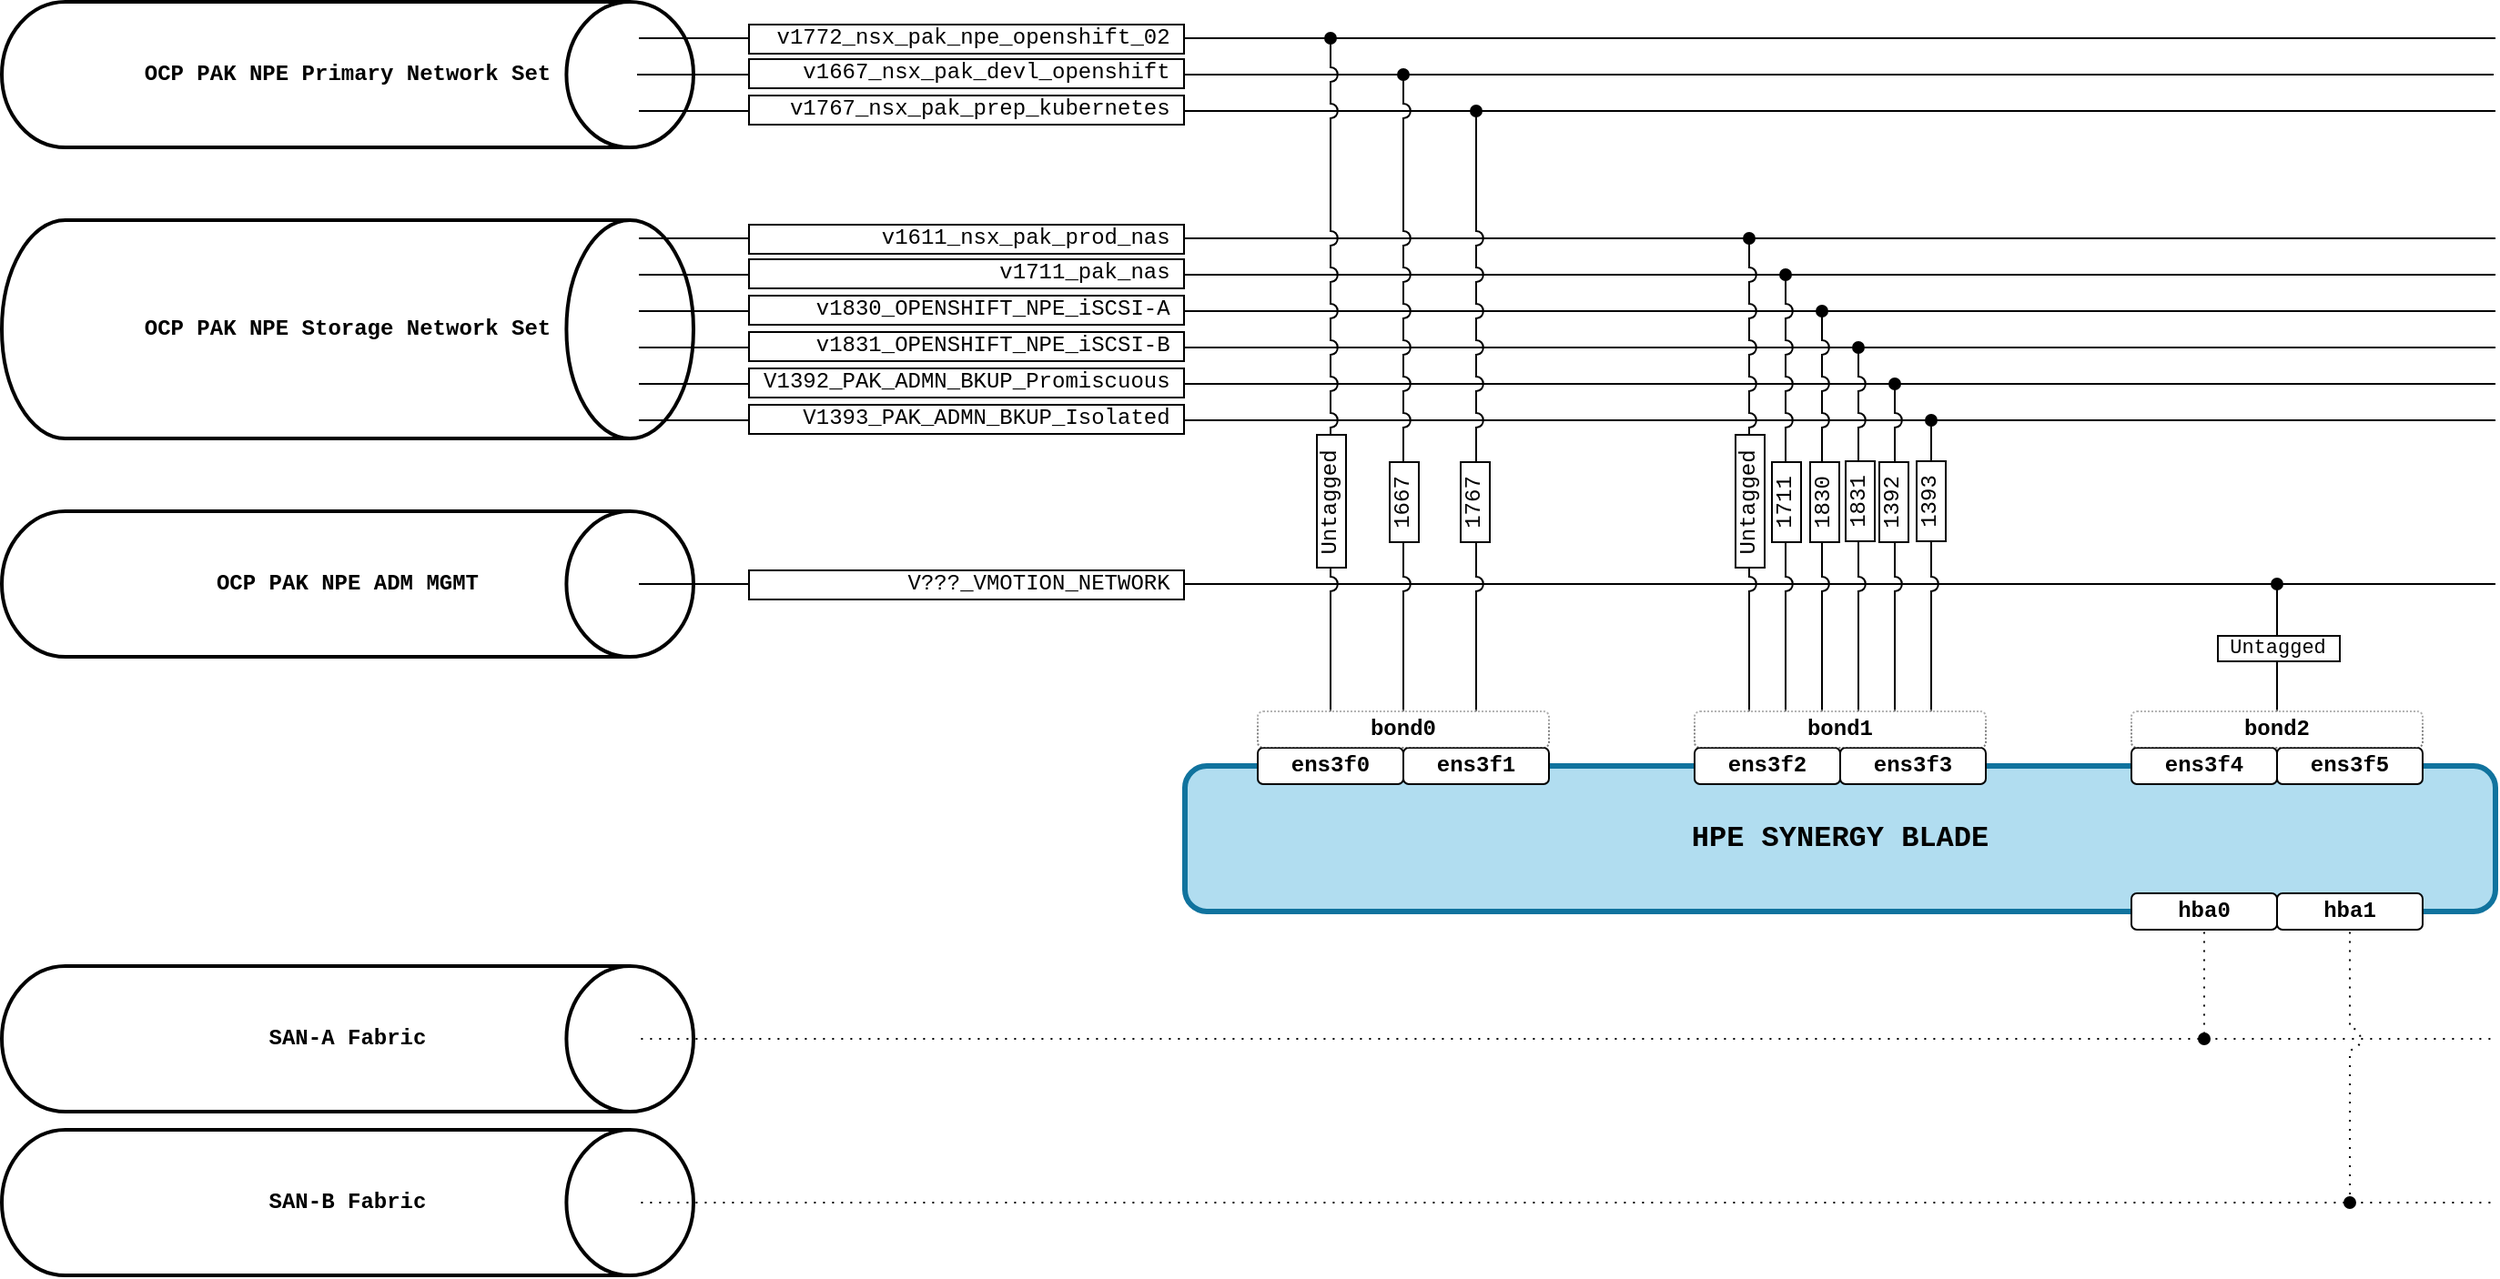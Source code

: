 <mxfile version="27.2.0">
  <diagram name="Page-1" id="nBz9LH9-IEHwwVWOcd3V">
    <mxGraphModel dx="2193" dy="1932" grid="1" gridSize="10" guides="0" tooltips="1" connect="1" arrows="1" fold="1" page="1" pageScale="1" pageWidth="1654" pageHeight="1169" math="0" shadow="0">
      <root>
        <mxCell id="0" />
        <mxCell id="1" parent="0" />
        <mxCell id="daVzyOdjmqYcSzeQDN5u-74" value="SAN-A Fabric" style="strokeWidth=2;html=1;shape=mxgraph.flowchart.direct_data;whiteSpace=wrap;align=center;fontFamily=Courier New;fillColor=light-dark(#FFFFFF,#8A2BE2);fontStyle=1" parent="1" vertex="1">
          <mxGeometry x="-1510" y="-430" width="380" height="80" as="geometry" />
        </mxCell>
        <mxCell id="daVzyOdjmqYcSzeQDN5u-75" value="" style="endArrow=none;html=1;rounded=0;strokeWidth=1;fontFamily=Courier New;dashed=1;dashPattern=1 4;flowAnimation=1;flowAnimationDuration=2000;strokeColor=light-dark(#000000,#808080);" parent="1" edge="1">
          <mxGeometry width="50" height="50" relative="1" as="geometry">
            <mxPoint x="-1160" y="-390" as="sourcePoint" />
            <mxPoint x="-140" y="-390" as="targetPoint" />
          </mxGeometry>
        </mxCell>
        <mxCell id="daVzyOdjmqYcSzeQDN5u-77" value="SAN-B Fabric" style="strokeWidth=2;html=1;shape=mxgraph.flowchart.direct_data;whiteSpace=wrap;align=center;fontFamily=Courier New;fillColor=light-dark(#FFFFFF,#DC143C);fontStyle=1" parent="1" vertex="1">
          <mxGeometry x="-1510" y="-340" width="380" height="80" as="geometry" />
        </mxCell>
        <mxCell id="daVzyOdjmqYcSzeQDN5u-78" value="" style="endArrow=none;html=1;rounded=0;strokeWidth=1;fontFamily=Courier New;dashed=1;dashPattern=1 4;flowAnimation=1;flowAnimationDuration=2000;strokeColor=light-dark(#000000,#808080);" parent="1" edge="1">
          <mxGeometry width="50" height="50" relative="1" as="geometry">
            <mxPoint x="-1160" y="-300" as="sourcePoint" />
            <mxPoint x="-140" y="-300" as="targetPoint" />
          </mxGeometry>
        </mxCell>
        <mxCell id="daVzyOdjmqYcSzeQDN5u-6" value="OCP PAK NPE Primary Network Set" style="strokeWidth=2;html=1;shape=mxgraph.flowchart.direct_data;whiteSpace=wrap;align=center;fontFamily=Courier New;fillColor=light-dark(#FFFFFF,#007BFF);fontStyle=1" parent="1" vertex="1">
          <mxGeometry x="-1510" y="-960" width="380" height="80" as="geometry" />
        </mxCell>
        <mxCell id="daVzyOdjmqYcSzeQDN5u-3" value="" style="endArrow=none;html=1;rounded=0;strokeWidth=1;fontFamily=Courier New;strokeColor=light-dark(#000000,#808080);" parent="1" edge="1">
          <mxGeometry width="50" height="50" relative="1" as="geometry">
            <mxPoint x="-1160" y="-900" as="sourcePoint" />
            <mxPoint x="-140" y="-900" as="targetPoint" />
          </mxGeometry>
        </mxCell>
        <mxCell id="daVzyOdjmqYcSzeQDN5u-13" value="&amp;nbsp; &amp;nbsp;v1767_nsx_pak_prep_kubernetes&amp;nbsp;" style="edgeLabel;html=1;align=right;verticalAlign=middle;resizable=0;points=[];fontFamily=Courier New;labelPosition=left;verticalLabelPosition=middle;fontSize=12;labelBorderColor=default;" parent="daVzyOdjmqYcSzeQDN5u-3" vertex="1" connectable="0">
          <mxGeometry x="0.002" y="1" relative="1" as="geometry">
            <mxPoint x="-211" as="offset" />
          </mxGeometry>
        </mxCell>
        <mxCell id="daVzyOdjmqYcSzeQDN5u-7" value="" style="endArrow=none;html=1;rounded=0;strokeWidth=1;fontFamily=Courier New;strokeColor=light-dark(#000000,#808080);" parent="1" edge="1">
          <mxGeometry width="50" height="50" relative="1" as="geometry">
            <mxPoint x="-1161" y="-920" as="sourcePoint" />
            <mxPoint x="-141" y="-920" as="targetPoint" />
          </mxGeometry>
        </mxCell>
        <mxCell id="daVzyOdjmqYcSzeQDN5u-11" value="&amp;nbsp; &amp;nbsp; v1667_nsx_pak_devl_openshift&amp;nbsp;" style="edgeLabel;html=1;align=right;verticalAlign=middle;resizable=0;points=[];labelPosition=left;verticalLabelPosition=middle;fontFamily=Courier New;fontSize=12;labelBorderColor=default;" parent="daVzyOdjmqYcSzeQDN5u-7" vertex="1" connectable="0">
          <mxGeometry x="-0.021" y="1" relative="1" as="geometry">
            <mxPoint x="-198" as="offset" />
          </mxGeometry>
        </mxCell>
        <mxCell id="daVzyOdjmqYcSzeQDN5u-8" value="" style="endArrow=none;html=1;rounded=0;strokeWidth=1;fontFamily=Courier New;labelPosition=center;verticalLabelPosition=middle;align=center;verticalAlign=middle;flowAnimation=0;fixDash=0;flowAnimationDirection=normal;strokeColor=light-dark(#000000,#808080);" parent="1" edge="1">
          <mxGeometry width="50" height="50" relative="1" as="geometry">
            <mxPoint x="-1160" y="-940" as="sourcePoint" />
            <mxPoint x="-140" y="-940" as="targetPoint" />
          </mxGeometry>
        </mxCell>
        <mxCell id="daVzyOdjmqYcSzeQDN5u-10" value="&amp;nbsp; v1772_nsx_pak_npe_openshift_02&amp;nbsp;" style="edgeLabel;html=1;align=right;verticalAlign=middle;resizable=0;points=[];labelPosition=left;verticalLabelPosition=middle;fontFamily=Courier New;fontSize=12;labelBorderColor=default;" parent="daVzyOdjmqYcSzeQDN5u-8" vertex="1" connectable="0">
          <mxGeometry x="-0.047" y="3" relative="1" as="geometry">
            <mxPoint x="-186" y="3" as="offset" />
          </mxGeometry>
        </mxCell>
        <mxCell id="daVzyOdjmqYcSzeQDN5u-39" value="OCP PAK NPE Storage Network Set" style="strokeWidth=2;html=1;shape=mxgraph.flowchart.direct_data;whiteSpace=wrap;align=center;fontFamily=Courier New;fillColor=light-dark(#FFFFFF,#FF5722);fontStyle=1" parent="1" vertex="1">
          <mxGeometry x="-1510" y="-840" width="380" height="120" as="geometry" />
        </mxCell>
        <mxCell id="daVzyOdjmqYcSzeQDN5u-40" value="" style="endArrow=none;html=1;rounded=0;strokeWidth=1;fontFamily=Courier New;strokeColor=light-dark(#000000,#808080);" parent="1" edge="1">
          <mxGeometry width="50" height="50" relative="1" as="geometry">
            <mxPoint x="-1160" y="-790" as="sourcePoint" />
            <mxPoint x="-140" y="-790" as="targetPoint" />
          </mxGeometry>
        </mxCell>
        <mxCell id="daVzyOdjmqYcSzeQDN5u-41" value="&amp;nbsp; &amp;nbsp; &amp;nbsp;v1830_OPENSHIFT_NPE_iSCSI-A&amp;nbsp;" style="edgeLabel;html=1;align=right;verticalAlign=middle;resizable=0;points=[];fontFamily=Courier New;labelPosition=left;verticalLabelPosition=middle;fontSize=12;labelBorderColor=default;" parent="daVzyOdjmqYcSzeQDN5u-40" vertex="1" connectable="0">
          <mxGeometry x="0.002" y="1" relative="1" as="geometry">
            <mxPoint x="-211" as="offset" />
          </mxGeometry>
        </mxCell>
        <mxCell id="daVzyOdjmqYcSzeQDN5u-42" value="" style="endArrow=none;html=1;rounded=0;strokeWidth=1;fontFamily=Courier New;strokeColor=light-dark(#000000,#808080);" parent="1" edge="1">
          <mxGeometry width="50" height="50" relative="1" as="geometry">
            <mxPoint x="-1160" y="-810" as="sourcePoint" />
            <mxPoint x="-140" y="-810" as="targetPoint" />
          </mxGeometry>
        </mxCell>
        <mxCell id="daVzyOdjmqYcSzeQDN5u-43" value="&amp;nbsp; &amp;nbsp; &amp;nbsp; &amp;nbsp; &amp;nbsp; &amp;nbsp; &amp;nbsp; &amp;nbsp; &amp;nbsp; &amp;nbsp;v1711_pak_nas&amp;nbsp;" style="edgeLabel;html=1;align=right;verticalAlign=middle;resizable=0;points=[];labelPosition=left;verticalLabelPosition=middle;fontFamily=Courier New;fontSize=12;labelBorderColor=default;" parent="daVzyOdjmqYcSzeQDN5u-42" vertex="1" connectable="0">
          <mxGeometry x="-0.021" y="1" relative="1" as="geometry">
            <mxPoint x="-199" as="offset" />
          </mxGeometry>
        </mxCell>
        <mxCell id="daVzyOdjmqYcSzeQDN5u-44" value="" style="endArrow=none;html=1;rounded=0;strokeWidth=1;fontFamily=Courier New;strokeColor=light-dark(#000000,#808080);" parent="1" edge="1">
          <mxGeometry width="50" height="50" relative="1" as="geometry">
            <mxPoint x="-1160" y="-830" as="sourcePoint" />
            <mxPoint x="-140" y="-830" as="targetPoint" />
          </mxGeometry>
        </mxCell>
        <mxCell id="daVzyOdjmqYcSzeQDN5u-45" value="&amp;nbsp; &amp;nbsp; &amp;nbsp; &amp;nbsp; &amp;nbsp; v1611_nsx_pak_prod_nas&amp;nbsp;" style="edgeLabel;html=1;align=right;verticalAlign=middle;resizable=0;points=[];labelPosition=left;verticalLabelPosition=middle;fontFamily=Courier New;fontSize=12;labelBorderColor=default;" parent="daVzyOdjmqYcSzeQDN5u-44" vertex="1" connectable="0">
          <mxGeometry x="-0.047" y="3" relative="1" as="geometry">
            <mxPoint x="-186" y="3" as="offset" />
          </mxGeometry>
        </mxCell>
        <mxCell id="daVzyOdjmqYcSzeQDN5u-46" value="" style="endArrow=none;html=1;rounded=0;strokeWidth=1;fontFamily=Courier New;strokeColor=light-dark(#000000,#808080);" parent="1" edge="1">
          <mxGeometry width="50" height="50" relative="1" as="geometry">
            <mxPoint x="-1160" y="-770" as="sourcePoint" />
            <mxPoint x="-140" y="-770" as="targetPoint" />
          </mxGeometry>
        </mxCell>
        <mxCell id="daVzyOdjmqYcSzeQDN5u-47" value="&amp;nbsp; &amp;nbsp; &amp;nbsp;v1831_OPENSHIFT_NPE_iSCSI-B&amp;nbsp;" style="edgeLabel;html=1;align=right;verticalAlign=middle;resizable=0;points=[];fontFamily=Courier New;labelPosition=left;verticalLabelPosition=middle;fontSize=12;labelBorderColor=default;" parent="daVzyOdjmqYcSzeQDN5u-46" vertex="1" connectable="0">
          <mxGeometry x="0.002" y="1" relative="1" as="geometry">
            <mxPoint x="-211" as="offset" />
          </mxGeometry>
        </mxCell>
        <mxCell id="daVzyOdjmqYcSzeQDN5u-48" value="" style="endArrow=none;html=1;rounded=0;strokeWidth=1;fontFamily=Courier New;strokeColor=light-dark(#000000,#808080);" parent="1" edge="1">
          <mxGeometry width="50" height="50" relative="1" as="geometry">
            <mxPoint x="-1160" y="-750" as="sourcePoint" />
            <mxPoint x="-140" y="-750" as="targetPoint" />
          </mxGeometry>
        </mxCell>
        <mxCell id="daVzyOdjmqYcSzeQDN5u-49" value="&amp;nbsp;V1392_PAK_ADMN_BKUP_Promiscuous&amp;nbsp;" style="edgeLabel;html=1;align=right;verticalAlign=middle;resizable=0;points=[];fontFamily=Courier New;labelPosition=left;verticalLabelPosition=middle;fontSize=12;labelBorderColor=default;" parent="daVzyOdjmqYcSzeQDN5u-48" vertex="1" connectable="0">
          <mxGeometry x="0.002" y="1" relative="1" as="geometry">
            <mxPoint x="-211" as="offset" />
          </mxGeometry>
        </mxCell>
        <mxCell id="daVzyOdjmqYcSzeQDN5u-50" value="" style="endArrow=none;html=1;rounded=0;strokeWidth=1;fontFamily=Courier New;strokeColor=light-dark(#000000,#808080);" parent="1" edge="1">
          <mxGeometry width="50" height="50" relative="1" as="geometry">
            <mxPoint x="-1160" y="-730" as="sourcePoint" />
            <mxPoint x="-140" y="-730" as="targetPoint" />
          </mxGeometry>
        </mxCell>
        <mxCell id="daVzyOdjmqYcSzeQDN5u-51" value="&amp;nbsp; &amp;nbsp; V1393_PAK_ADMN_BKUP_Isolated&amp;nbsp;" style="edgeLabel;html=1;align=right;verticalAlign=middle;resizable=0;points=[];fontFamily=Courier New;labelPosition=left;verticalLabelPosition=middle;fontSize=12;labelBorderColor=default;" parent="daVzyOdjmqYcSzeQDN5u-50" vertex="1" connectable="0">
          <mxGeometry x="0.002" y="1" relative="1" as="geometry">
            <mxPoint x="-211" as="offset" />
          </mxGeometry>
        </mxCell>
        <mxCell id="daVzyOdjmqYcSzeQDN5u-52" value="OCP PAK NPE ADM MGMT" style="strokeWidth=2;html=1;shape=mxgraph.flowchart.direct_data;whiteSpace=wrap;align=center;fontFamily=Courier New;fillColor=light-dark(#FFFFFF,#2ECC71);fontStyle=1" parent="1" vertex="1">
          <mxGeometry x="-1510" y="-680" width="380" height="80" as="geometry" />
        </mxCell>
        <mxCell id="daVzyOdjmqYcSzeQDN5u-55" value="" style="endArrow=none;html=1;rounded=0;strokeWidth=1;fontFamily=Courier New;backgroundOutline=0;flowAnimation=0;flowAnimationTimingFunction=linear;strokeColor=light-dark(#000000,#808080);" parent="1" edge="1">
          <mxGeometry width="50" height="50" relative="1" as="geometry">
            <mxPoint x="-1160" y="-640" as="sourcePoint" />
            <mxPoint x="-140" y="-640" as="targetPoint" />
          </mxGeometry>
        </mxCell>
        <mxCell id="daVzyOdjmqYcSzeQDN5u-56" value="&amp;nbsp; &amp;nbsp; &amp;nbsp; &amp;nbsp; &amp;nbsp; &amp;nbsp; V???_VMOTION_NETWORK&amp;nbsp;" style="edgeLabel;html=1;align=right;verticalAlign=middle;resizable=0;points=[];labelPosition=left;verticalLabelPosition=middle;fontFamily=Courier New;fontSize=12;labelBackgroundColor=default;labelBorderColor=default;collapsible=0;perimeter=rectanglePerimeter;noLabel=0;fillOpacity=0;textShadow=0;spacing=2;spacingLeft=0;spacingRight=0;spacingTop=0;" parent="daVzyOdjmqYcSzeQDN5u-55" vertex="1" connectable="0">
          <mxGeometry x="-0.021" y="1" relative="1" as="geometry">
            <mxPoint x="-199" y="1" as="offset" />
          </mxGeometry>
        </mxCell>
        <mxCell id="daVzyOdjmqYcSzeQDN5u-61" style="edgeStyle=orthogonalEdgeStyle;rounded=0;orthogonalLoop=1;jettySize=auto;html=1;exitX=0.25;exitY=0;exitDx=0;exitDy=0;jumpStyle=arc;fontFamily=Courier New;flowAnimation=0;jumpSize=8;endArrow=oval;endFill=1;" parent="1" source="daVzyOdjmqYcSzeQDN5u-20" edge="1">
          <mxGeometry relative="1" as="geometry">
            <mxPoint x="-780" y="-940" as="targetPoint" />
          </mxGeometry>
        </mxCell>
        <mxCell id="daVzyOdjmqYcSzeQDN5u-82" value="&amp;nbsp;Untagged&amp;nbsp;" style="edgeLabel;html=1;align=center;verticalAlign=middle;resizable=0;points=[];horizontal=0;labelPosition=center;verticalLabelPosition=middle;fontFamily=Courier New;fontSize=12;labelBorderColor=default;" parent="daVzyOdjmqYcSzeQDN5u-61" vertex="1" connectable="0">
          <mxGeometry x="-0.377" y="-1" relative="1" as="geometry">
            <mxPoint x="-1" y="1" as="offset" />
          </mxGeometry>
        </mxCell>
        <mxCell id="daVzyOdjmqYcSzeQDN5u-62" style="edgeStyle=orthogonalEdgeStyle;rounded=0;orthogonalLoop=1;jettySize=auto;html=1;exitX=0.5;exitY=0;exitDx=0;exitDy=0;jumpStyle=arc;fontFamily=Courier New;endArrow=oval;endFill=1;jumpSize=8;" parent="1" source="daVzyOdjmqYcSzeQDN5u-20" edge="1">
          <mxGeometry relative="1" as="geometry">
            <mxPoint x="-740" y="-920" as="targetPoint" />
          </mxGeometry>
        </mxCell>
        <mxCell id="daVzyOdjmqYcSzeQDN5u-83" value="&amp;nbsp;1667&amp;nbsp;" style="edgeLabel;html=1;align=center;verticalAlign=middle;resizable=0;points=[];horizontal=0;labelPosition=center;verticalLabelPosition=middle;fontFamily=Courier New;fontSize=12;labelBorderColor=default;" parent="daVzyOdjmqYcSzeQDN5u-62" vertex="1" connectable="0">
          <mxGeometry x="-0.381" y="1" relative="1" as="geometry">
            <mxPoint x="1" y="-6" as="offset" />
          </mxGeometry>
        </mxCell>
        <mxCell id="daVzyOdjmqYcSzeQDN5u-63" style="edgeStyle=orthogonalEdgeStyle;rounded=0;orthogonalLoop=1;jettySize=auto;html=1;exitX=0.75;exitY=0;exitDx=0;exitDy=0;jumpStyle=arc;fontFamily=Courier New;endArrow=oval;endFill=1;jumpSize=8;" parent="1" source="daVzyOdjmqYcSzeQDN5u-20" edge="1">
          <mxGeometry relative="1" as="geometry">
            <mxPoint x="-700" y="-900" as="targetPoint" />
          </mxGeometry>
        </mxCell>
        <mxCell id="daVzyOdjmqYcSzeQDN5u-84" value="&amp;nbsp;1767&amp;nbsp;" style="edgeLabel;html=1;align=center;verticalAlign=middle;resizable=0;points=[];horizontal=0;labelPosition=center;verticalLabelPosition=middle;fontFamily=Courier New;fontSize=12;labelBorderColor=default;" parent="daVzyOdjmqYcSzeQDN5u-63" vertex="1" connectable="0">
          <mxGeometry x="-0.446" y="1" relative="1" as="geometry">
            <mxPoint y="-23" as="offset" />
          </mxGeometry>
        </mxCell>
        <mxCell id="daVzyOdjmqYcSzeQDN5u-65" style="edgeStyle=orthogonalEdgeStyle;rounded=0;orthogonalLoop=1;jettySize=auto;html=1;exitX=0.25;exitY=0;exitDx=0;exitDy=0;jumpStyle=arc;fontFamily=Courier New;endArrow=oval;endFill=1;jumpSize=8;" parent="1" edge="1">
          <mxGeometry relative="1" as="geometry">
            <mxPoint x="-550" y="-830" as="targetPoint" />
            <mxPoint x="-550" y="-570" as="sourcePoint" />
          </mxGeometry>
        </mxCell>
        <mxCell id="daVzyOdjmqYcSzeQDN5u-85" value="&amp;nbsp;Untagged&amp;nbsp;" style="edgeLabel;html=1;align=center;verticalAlign=middle;resizable=0;points=[];horizontal=0;labelPosition=center;verticalLabelPosition=middle;fontFamily=Courier New;fontSize=12;labelBorderColor=default;" parent="daVzyOdjmqYcSzeQDN5u-65" vertex="1" connectable="0">
          <mxGeometry x="0.104" y="3" relative="1" as="geometry">
            <mxPoint x="3" y="29" as="offset" />
          </mxGeometry>
        </mxCell>
        <mxCell id="daVzyOdjmqYcSzeQDN5u-66" style="edgeStyle=orthogonalEdgeStyle;rounded=0;orthogonalLoop=1;jettySize=auto;html=1;exitX=0.25;exitY=0;exitDx=0;exitDy=0;jumpStyle=arc;fontFamily=Courier New;endArrow=oval;endFill=1;jumpSize=8;" parent="1" edge="1">
          <mxGeometry relative="1" as="geometry">
            <mxPoint x="-530" y="-810" as="targetPoint" />
            <mxPoint x="-530" y="-570" as="sourcePoint" />
          </mxGeometry>
        </mxCell>
        <mxCell id="daVzyOdjmqYcSzeQDN5u-86" value="&amp;nbsp;1711&amp;nbsp;" style="edgeLabel;html=1;align=center;verticalAlign=middle;resizable=0;points=[];labelPosition=center;verticalLabelPosition=middle;horizontal=0;fontFamily=Courier New;fontSize=12;labelBorderColor=default;" parent="daVzyOdjmqYcSzeQDN5u-66" vertex="1" connectable="0">
          <mxGeometry x="-0.221" y="1" relative="1" as="geometry">
            <mxPoint x="1" y="-21" as="offset" />
          </mxGeometry>
        </mxCell>
        <mxCell id="daVzyOdjmqYcSzeQDN5u-67" style="edgeStyle=orthogonalEdgeStyle;rounded=0;orthogonalLoop=1;jettySize=auto;html=1;jumpStyle=arc;fontFamily=Courier New;endArrow=oval;endFill=1;jumpSize=8;" parent="1" edge="1">
          <mxGeometry relative="1" as="geometry">
            <mxPoint x="-510" y="-790" as="targetPoint" />
            <mxPoint x="-510" y="-570" as="sourcePoint" />
          </mxGeometry>
        </mxCell>
        <mxCell id="daVzyOdjmqYcSzeQDN5u-87" value="&amp;nbsp;1830&amp;nbsp;" style="edgeLabel;html=1;align=center;verticalAlign=middle;resizable=0;points=[];labelPosition=center;verticalLabelPosition=middle;horizontal=0;fontFamily=Courier New;fontSize=12;labelBorderColor=default;" parent="daVzyOdjmqYcSzeQDN5u-67" vertex="1" connectable="0">
          <mxGeometry x="-0.132" y="-1" relative="1" as="geometry">
            <mxPoint y="-19" as="offset" />
          </mxGeometry>
        </mxCell>
        <mxCell id="daVzyOdjmqYcSzeQDN5u-68" style="edgeStyle=orthogonalEdgeStyle;rounded=0;orthogonalLoop=1;jettySize=auto;html=1;jumpStyle=arc;fontFamily=Courier New;endArrow=oval;endFill=1;jumpSize=8;" parent="1" edge="1">
          <mxGeometry relative="1" as="geometry">
            <mxPoint x="-490" y="-770" as="targetPoint" />
            <mxPoint x="-490" y="-570" as="sourcePoint" />
          </mxGeometry>
        </mxCell>
        <mxCell id="daVzyOdjmqYcSzeQDN5u-88" value="&amp;nbsp;1831&amp;nbsp;" style="edgeLabel;html=1;align=center;verticalAlign=middle;resizable=0;points=[];labelPosition=center;verticalLabelPosition=middle;horizontal=0;fontFamily=Courier New;fontSize=12;labelBorderColor=default;" parent="daVzyOdjmqYcSzeQDN5u-68" vertex="1" connectable="0">
          <mxGeometry x="0.029" relative="1" as="geometry">
            <mxPoint y="-12" as="offset" />
          </mxGeometry>
        </mxCell>
        <mxCell id="daVzyOdjmqYcSzeQDN5u-69" style="edgeStyle=orthogonalEdgeStyle;rounded=0;orthogonalLoop=1;jettySize=auto;html=1;jumpStyle=arc;fontFamily=Courier New;endArrow=oval;endFill=1;jumpSize=8;" parent="1" edge="1">
          <mxGeometry relative="1" as="geometry">
            <mxPoint x="-470" y="-750" as="targetPoint" />
            <mxPoint x="-470" y="-570" as="sourcePoint" />
          </mxGeometry>
        </mxCell>
        <mxCell id="daVzyOdjmqYcSzeQDN5u-89" value="&amp;nbsp;1392&amp;nbsp;" style="edgeLabel;html=1;align=center;verticalAlign=middle;resizable=0;points=[];labelPosition=center;verticalLabelPosition=middle;horizontal=0;fontFamily=Courier New;fontSize=12;labelBorderColor=default;" parent="daVzyOdjmqYcSzeQDN5u-69" vertex="1" connectable="0">
          <mxGeometry x="0.06" y="1" relative="1" as="geometry">
            <mxPoint y="-19" as="offset" />
          </mxGeometry>
        </mxCell>
        <mxCell id="daVzyOdjmqYcSzeQDN5u-70" style="edgeStyle=orthogonalEdgeStyle;rounded=0;orthogonalLoop=1;jettySize=auto;html=1;jumpStyle=arc;fontFamily=Courier New;endArrow=oval;endFill=1;jumpSize=8;" parent="1" edge="1">
          <mxGeometry relative="1" as="geometry">
            <mxPoint x="-450" y="-730" as="targetPoint" />
            <mxPoint x="-450" y="-570" as="sourcePoint" />
          </mxGeometry>
        </mxCell>
        <mxCell id="daVzyOdjmqYcSzeQDN5u-90" value="&amp;nbsp;1393&amp;nbsp;" style="edgeLabel;html=1;align=center;verticalAlign=middle;resizable=0;points=[];labelPosition=center;verticalLabelPosition=middle;horizontal=0;fontFamily=Courier New;fontSize=12;labelBorderColor=default;" parent="daVzyOdjmqYcSzeQDN5u-70" vertex="1" connectable="0">
          <mxGeometry x="0.197" y="1" relative="1" as="geometry">
            <mxPoint y="-19" as="offset" />
          </mxGeometry>
        </mxCell>
        <mxCell id="daVzyOdjmqYcSzeQDN5u-16" value="&lt;span&gt;&lt;font style=&quot;font-size: 16px;&quot;&gt;HPE SYNERGY BLADE&lt;/font&gt;&lt;/span&gt;" style="rounded=1;whiteSpace=wrap;html=1;fontFamily=Courier New;container=0;strokeWidth=3;fontStyle=1;fillColor=#b1ddf0;strokeColor=#10739e;" parent="1" vertex="1">
          <mxGeometry x="-860" y="-540" width="720" height="80" as="geometry" />
        </mxCell>
        <mxCell id="daVzyOdjmqYcSzeQDN5u-29" value="ens3f4" style="rounded=1;whiteSpace=wrap;html=1;container=0;fontFamily=Courier New;fillColor=light-dark(#FFFFFF,#2ECC71);fontStyle=1" parent="1" vertex="1">
          <mxGeometry x="-340" y="-550" width="80" height="20" as="geometry" />
        </mxCell>
        <mxCell id="daVzyOdjmqYcSzeQDN5u-30" value="ens3f5" style="rounded=1;whiteSpace=wrap;html=1;container=0;fontFamily=Courier New;fillColor=light-dark(#FFFFFF,#2ECC71);fontStyle=1" parent="1" vertex="1">
          <mxGeometry x="-260" y="-550" width="80" height="20" as="geometry" />
        </mxCell>
        <mxCell id="daVzyOdjmqYcSzeQDN5u-18" value="ens3f0" style="rounded=1;whiteSpace=wrap;html=1;fontFamily=Courier New;container=0;fillColor=light-dark(#FFFFFF,#007BFF);fontStyle=1" parent="1" vertex="1">
          <mxGeometry x="-820" y="-550" width="80" height="20" as="geometry" />
        </mxCell>
        <mxCell id="daVzyOdjmqYcSzeQDN5u-19" value="ens3f1" style="rounded=1;whiteSpace=wrap;html=1;fontFamily=Courier New;container=0;fillColor=light-dark(#FFFFFF,#007BFF);fontStyle=1" parent="1" vertex="1">
          <mxGeometry x="-740" y="-550" width="80" height="20" as="geometry" />
        </mxCell>
        <mxCell id="daVzyOdjmqYcSzeQDN5u-20" value="bond0" style="rounded=1;whiteSpace=wrap;html=1;fontFamily=Courier New;container=0;fillColor=light-dark(#FFFFFF,#007BFF);fontStyle=1;glass=1;dashed=1;dashPattern=1 1;opacity=50;perimeterSpacing=0;" parent="1" vertex="1">
          <mxGeometry x="-820" y="-570" width="160" height="20" as="geometry" />
        </mxCell>
        <mxCell id="daVzyOdjmqYcSzeQDN5u-22" value="ens3f2" style="rounded=1;whiteSpace=wrap;html=1;fontFamily=Courier New;container=0;fillColor=light-dark(#FFFFFF,#FF5722);fontStyle=1" parent="1" vertex="1">
          <mxGeometry x="-580" y="-550" width="80" height="20" as="geometry" />
        </mxCell>
        <mxCell id="daVzyOdjmqYcSzeQDN5u-23" value="ens3f3" style="rounded=1;whiteSpace=wrap;html=1;fontFamily=Courier New;container=0;fillColor=light-dark(#FFFFFF,#FF5722);fontStyle=1" parent="1" vertex="1">
          <mxGeometry x="-500" y="-550" width="80" height="20" as="geometry" />
        </mxCell>
        <mxCell id="daVzyOdjmqYcSzeQDN5u-28" value="bond1" style="rounded=1;whiteSpace=wrap;html=1;fontFamily=Courier New;container=0;fontStyle=1;fillColor=light-dark(#FFFFFF,#FF5722);glass=1;dashed=1;dashPattern=1 1;opacity=50;" parent="1" vertex="1">
          <mxGeometry x="-580" y="-570" width="160" height="20" as="geometry" />
        </mxCell>
        <mxCell id="daVzyOdjmqYcSzeQDN5u-71" style="edgeStyle=orthogonalEdgeStyle;rounded=0;orthogonalLoop=1;jettySize=auto;html=1;exitX=0.5;exitY=0;exitDx=0;exitDy=0;fontFamily=Courier New;endArrow=oval;endFill=1;" parent="1" source="daVzyOdjmqYcSzeQDN5u-34" edge="1">
          <mxGeometry relative="1" as="geometry">
            <mxPoint x="-260" y="-640" as="targetPoint" />
          </mxGeometry>
        </mxCell>
        <mxCell id="daVzyOdjmqYcSzeQDN5u-91" value="&amp;nbsp;Untagged&amp;nbsp;" style="edgeLabel;html=1;align=center;verticalAlign=middle;resizable=0;points=[];fontFamily=Courier New;labelBorderColor=default;" parent="daVzyOdjmqYcSzeQDN5u-71" vertex="1" connectable="0">
          <mxGeometry x="-0.16" relative="1" as="geometry">
            <mxPoint y="-6" as="offset" />
          </mxGeometry>
        </mxCell>
        <mxCell id="daVzyOdjmqYcSzeQDN5u-34" value="bond2" style="rounded=1;whiteSpace=wrap;html=1;fontFamily=Courier New;container=0;fontStyle=1;fillColor=light-dark(#FFFFFF,#2ECC71);glass=1;shadow=0;dashed=1;dashPattern=1 1;opacity=50;" parent="1" vertex="1">
          <mxGeometry x="-340" y="-570" width="160" height="20" as="geometry" />
        </mxCell>
        <mxCell id="daVzyOdjmqYcSzeQDN5u-80" style="edgeStyle=orthogonalEdgeStyle;rounded=0;orthogonalLoop=1;jettySize=auto;html=1;exitX=0.5;exitY=1;exitDx=0;exitDy=0;fontFamily=Courier New;dashed=1;dashPattern=1 4;flowAnimation=1;flowAnimationDirection=normal;endArrow=oval;endFill=1;flowAnimationDuration=2000;" parent="1" source="daVzyOdjmqYcSzeQDN5u-35" edge="1">
          <mxGeometry relative="1" as="geometry">
            <mxPoint x="-300" y="-390" as="targetPoint" />
          </mxGeometry>
        </mxCell>
        <mxCell id="daVzyOdjmqYcSzeQDN5u-35" value="hba0" style="rounded=1;whiteSpace=wrap;html=1;container=0;fontFamily=Courier New;fillColor=light-dark(#FFFFFF,#8A2BE2);fontStyle=1" parent="1" vertex="1">
          <mxGeometry x="-340" y="-470" width="80" height="20" as="geometry" />
        </mxCell>
        <mxCell id="daVzyOdjmqYcSzeQDN5u-81" style="edgeStyle=orthogonalEdgeStyle;rounded=0;orthogonalLoop=1;jettySize=auto;html=1;exitX=0.5;exitY=1;exitDx=0;exitDy=0;jumpStyle=arc;fontFamily=Courier New;dashed=1;dashPattern=1 4;flowAnimation=1;jumpSize=12;endArrow=oval;endFill=1;flowAnimationDuration=2000;" parent="1" source="daVzyOdjmqYcSzeQDN5u-36" edge="1">
          <mxGeometry relative="1" as="geometry">
            <mxPoint x="-220" y="-300" as="targetPoint" />
          </mxGeometry>
        </mxCell>
        <mxCell id="daVzyOdjmqYcSzeQDN5u-36" value="hba1" style="rounded=1;whiteSpace=wrap;html=1;container=0;fontFamily=Courier New;fillColor=light-dark(#FFFFFF,#DC143C);fontStyle=1" parent="1" vertex="1">
          <mxGeometry x="-260" y="-470" width="80" height="20" as="geometry" />
        </mxCell>
      </root>
    </mxGraphModel>
  </diagram>
</mxfile>
